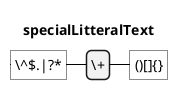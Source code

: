 {
  "sha1": "4al48bd1dz3uh6tg3r0foxmigtchr19",
  "insertion": {
    "when": "2024-05-30T20:48:20.462Z",
    "url": "http://alphadoc.plantuml.com/doc/dokuwiki/en/regex-old",
    "user": "plantuml@gmail.com"
  }
}
@startregex
title specialLitteralText
\\\^\$\.\|\?\*\+\(\)\[\]\{\}
@endregex
